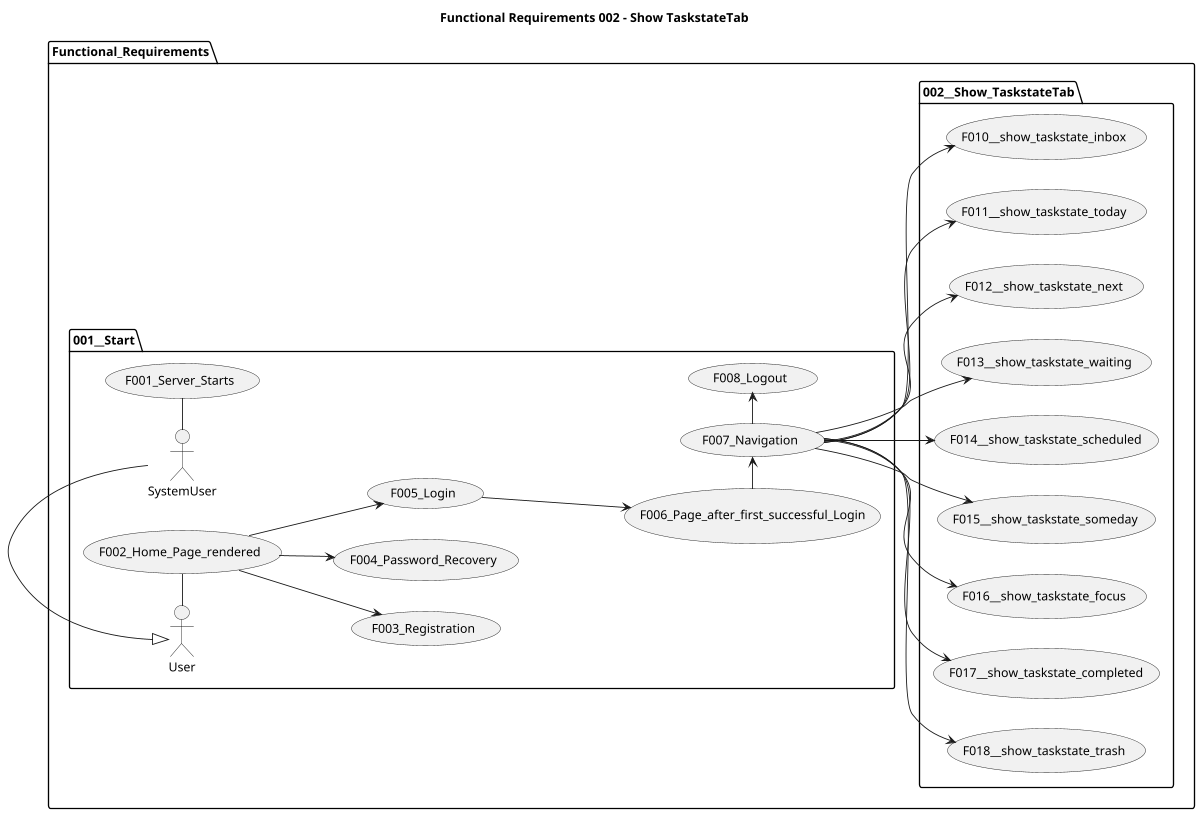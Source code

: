 @startuml

title Functional Requirements 002 - Show TaskstateTab

left to right direction
'top to bottom direction

'https://plantuml.com/use-case-diagram

scale 1200 width

package Functional_Requirements {

  package 001__Start {
    SystemUser - (F001_Server_Starts)
    User - (F002_Home_Page_rendered)
    (F002_Home_Page_rendered) --> (F003_Registration)
    (F002_Home_Page_rendered) --> (F004_Password_Recovery)
    (F002_Home_Page_rendered) --> (F005_Login)
    (F005_Login) ---> (F006_Page_after_first_successful_Login)
    (F006_Page_after_first_successful_Login) -> (F007_Navigation)
    (F007_Navigation) -> (F008_Logout)

    User <|- SystemUser
  }

  package 002__Show_TaskstateTab {
    (F007_Navigation) --> (F010__show_taskstate_inbox)
    (F007_Navigation) --> (F011__show_taskstate_today)
    (F007_Navigation) --> (F012__show_taskstate_next)
    (F007_Navigation) --> (F013__show_taskstate_waiting)
    (F007_Navigation) --> (F014__show_taskstate_scheduled)
    (F007_Navigation) --> (F015__show_taskstate_someday)
    (F007_Navigation) --> (F016__show_taskstate_focus)
    (F007_Navigation) --> (F017__show_taskstate_completed)
    (F007_Navigation) --> (F018__show_taskstate_trash)
  }

}
@enduml
